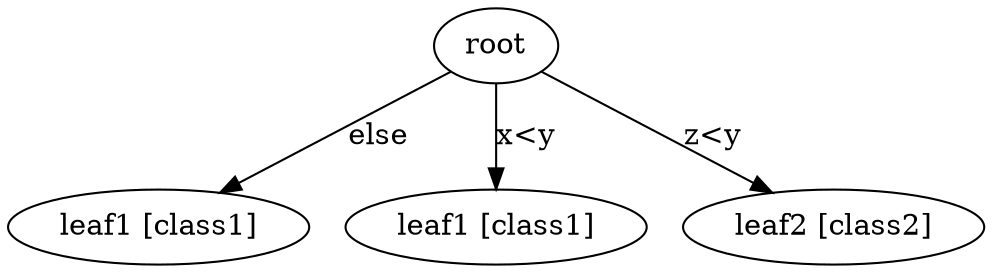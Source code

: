 digraph {
     root -> leaf1_1_1_1_1_1_1 [label="else"];
     root -> leaf1_1_1_1_1_1_1_1 [label="x<y"];
     root -> leaf2 [label="z<y"];
     leaf1_1_1_1_1_1_1_1 [label="leaf1 [class1]"];
     leaf1_1_1_1_1_1_1 [label="leaf1 [class1]"];
     leaf2 [label="leaf2 [class2]"];
     root [label="root"];
}
